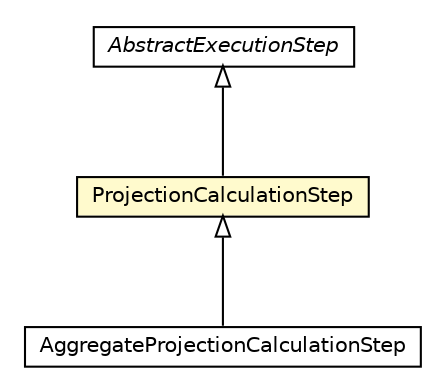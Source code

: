 #!/usr/local/bin/dot
#
# Class diagram 
# Generated by UMLGraph version R5_6-24-gf6e263 (http://www.umlgraph.org/)
#

digraph G {
	edge [fontname="Helvetica",fontsize=10,labelfontname="Helvetica",labelfontsize=10];
	node [fontname="Helvetica",fontsize=10,shape=plaintext];
	nodesep=0.25;
	ranksep=0.5;
	// com.orientechnologies.orient.core.sql.executor.ProjectionCalculationStep
	c7802870 [label=<<table title="com.orientechnologies.orient.core.sql.executor.ProjectionCalculationStep" border="0" cellborder="1" cellspacing="0" cellpadding="2" port="p" bgcolor="lemonChiffon" href="./ProjectionCalculationStep.html">
		<tr><td><table border="0" cellspacing="0" cellpadding="1">
<tr><td align="center" balign="center"> ProjectionCalculationStep </td></tr>
		</table></td></tr>
		</table>>, URL="./ProjectionCalculationStep.html", fontname="Helvetica", fontcolor="black", fontsize=10.0];
	// com.orientechnologies.orient.core.sql.executor.AbstractExecutionStep
	c7802922 [label=<<table title="com.orientechnologies.orient.core.sql.executor.AbstractExecutionStep" border="0" cellborder="1" cellspacing="0" cellpadding="2" port="p" href="./AbstractExecutionStep.html">
		<tr><td><table border="0" cellspacing="0" cellpadding="1">
<tr><td align="center" balign="center"><font face="Helvetica-Oblique"> AbstractExecutionStep </font></td></tr>
		</table></td></tr>
		</table>>, URL="./AbstractExecutionStep.html", fontname="Helvetica", fontcolor="black", fontsize=10.0];
	// com.orientechnologies.orient.core.sql.executor.AggregateProjectionCalculationStep
	c7802941 [label=<<table title="com.orientechnologies.orient.core.sql.executor.AggregateProjectionCalculationStep" border="0" cellborder="1" cellspacing="0" cellpadding="2" port="p" href="./AggregateProjectionCalculationStep.html">
		<tr><td><table border="0" cellspacing="0" cellpadding="1">
<tr><td align="center" balign="center"> AggregateProjectionCalculationStep </td></tr>
		</table></td></tr>
		</table>>, URL="./AggregateProjectionCalculationStep.html", fontname="Helvetica", fontcolor="black", fontsize=10.0];
	//com.orientechnologies.orient.core.sql.executor.ProjectionCalculationStep extends com.orientechnologies.orient.core.sql.executor.AbstractExecutionStep
	c7802922:p -> c7802870:p [dir=back,arrowtail=empty];
	//com.orientechnologies.orient.core.sql.executor.AggregateProjectionCalculationStep extends com.orientechnologies.orient.core.sql.executor.ProjectionCalculationStep
	c7802870:p -> c7802941:p [dir=back,arrowtail=empty];
}


